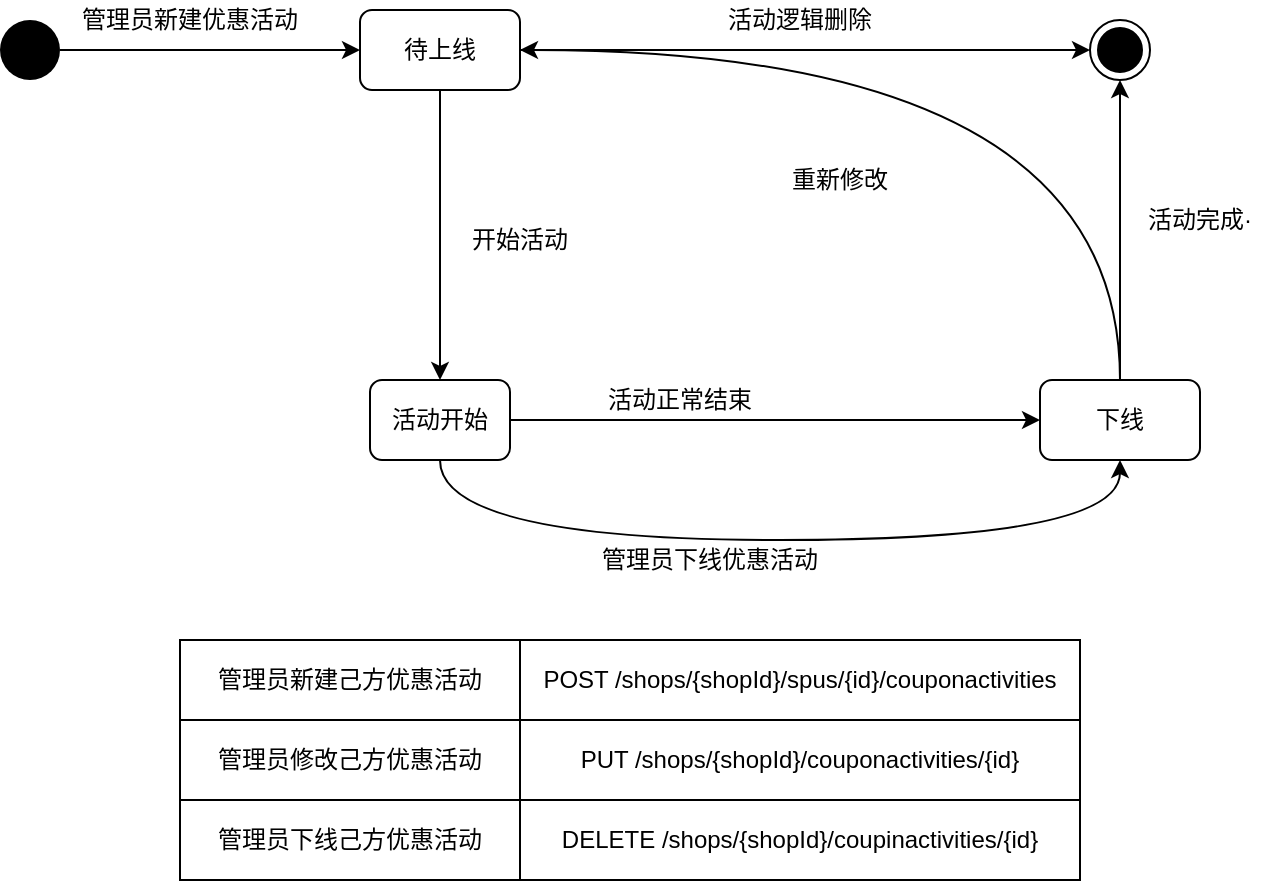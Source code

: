 <mxfile version="13.8.8" type="github">
  <diagram id="4n4P1LQYV9RubtbEyFOB" name="Page-1">
    <mxGraphModel dx="1384" dy="699" grid="1" gridSize="10" guides="1" tooltips="1" connect="1" arrows="1" fold="1" page="1" pageScale="1" pageWidth="827" pageHeight="1169" math="0" shadow="0">
      <root>
        <mxCell id="0" />
        <mxCell id="1" parent="0" />
        <mxCell id="i43renbM4Zd2Fn7u5ZbT-6" style="edgeStyle=orthogonalEdgeStyle;rounded=0;orthogonalLoop=1;jettySize=auto;html=1;exitX=1;exitY=0.5;exitDx=0;exitDy=0;" edge="1" parent="1" source="i43renbM4Zd2Fn7u5ZbT-1" target="i43renbM4Zd2Fn7u5ZbT-2">
          <mxGeometry relative="1" as="geometry" />
        </mxCell>
        <mxCell id="i43renbM4Zd2Fn7u5ZbT-1" value="" style="ellipse;fillColor=#000000;strokeColor=none;" vertex="1" parent="1">
          <mxGeometry x="60" y="230" width="30" height="30" as="geometry" />
        </mxCell>
        <mxCell id="i43renbM4Zd2Fn7u5ZbT-8" style="edgeStyle=orthogonalEdgeStyle;rounded=0;orthogonalLoop=1;jettySize=auto;html=1;exitX=0.5;exitY=1;exitDx=0;exitDy=0;entryX=0.5;entryY=0;entryDx=0;entryDy=0;" edge="1" parent="1" source="i43renbM4Zd2Fn7u5ZbT-2" target="i43renbM4Zd2Fn7u5ZbT-4">
          <mxGeometry relative="1" as="geometry" />
        </mxCell>
        <mxCell id="i43renbM4Zd2Fn7u5ZbT-22" style="edgeStyle=none;rounded=0;orthogonalLoop=1;jettySize=auto;html=1;exitX=1;exitY=0.5;exitDx=0;exitDy=0;entryX=0;entryY=0.5;entryDx=0;entryDy=0;" edge="1" parent="1" source="i43renbM4Zd2Fn7u5ZbT-2" target="i43renbM4Zd2Fn7u5ZbT-17">
          <mxGeometry relative="1" as="geometry" />
        </mxCell>
        <mxCell id="i43renbM4Zd2Fn7u5ZbT-2" value="待上线" style="rounded=1;whiteSpace=wrap;html=1;" vertex="1" parent="1">
          <mxGeometry x="240" y="225" width="80" height="40" as="geometry" />
        </mxCell>
        <mxCell id="i43renbM4Zd2Fn7u5ZbT-11" style="edgeStyle=orthogonalEdgeStyle;rounded=0;orthogonalLoop=1;jettySize=auto;html=1;exitX=1;exitY=0.5;exitDx=0;exitDy=0;" edge="1" parent="1" source="i43renbM4Zd2Fn7u5ZbT-4" target="i43renbM4Zd2Fn7u5ZbT-5">
          <mxGeometry relative="1" as="geometry" />
        </mxCell>
        <mxCell id="i43renbM4Zd2Fn7u5ZbT-18" style="edgeStyle=orthogonalEdgeStyle;curved=1;rounded=0;orthogonalLoop=1;jettySize=auto;html=1;exitX=0.5;exitY=1;exitDx=0;exitDy=0;entryX=0.5;entryY=1;entryDx=0;entryDy=0;" edge="1" parent="1" source="i43renbM4Zd2Fn7u5ZbT-4" target="i43renbM4Zd2Fn7u5ZbT-5">
          <mxGeometry relative="1" as="geometry">
            <Array as="points">
              <mxPoint x="280" y="490" />
              <mxPoint x="620" y="490" />
            </Array>
          </mxGeometry>
        </mxCell>
        <mxCell id="i43renbM4Zd2Fn7u5ZbT-4" value="活动开始" style="rounded=1;whiteSpace=wrap;html=1;" vertex="1" parent="1">
          <mxGeometry x="245" y="410" width="70" height="40" as="geometry" />
        </mxCell>
        <mxCell id="i43renbM4Zd2Fn7u5ZbT-15" style="edgeStyle=orthogonalEdgeStyle;curved=1;rounded=0;orthogonalLoop=1;jettySize=auto;html=1;exitX=0.5;exitY=0;exitDx=0;exitDy=0;entryX=1;entryY=0.5;entryDx=0;entryDy=0;" edge="1" parent="1" source="i43renbM4Zd2Fn7u5ZbT-5" target="i43renbM4Zd2Fn7u5ZbT-2">
          <mxGeometry relative="1" as="geometry" />
        </mxCell>
        <mxCell id="i43renbM4Zd2Fn7u5ZbT-20" style="rounded=0;orthogonalLoop=1;jettySize=auto;html=1;exitX=0.5;exitY=0;exitDx=0;exitDy=0;entryX=0.5;entryY=1;entryDx=0;entryDy=0;" edge="1" parent="1" source="i43renbM4Zd2Fn7u5ZbT-5" target="i43renbM4Zd2Fn7u5ZbT-17">
          <mxGeometry relative="1" as="geometry" />
        </mxCell>
        <mxCell id="i43renbM4Zd2Fn7u5ZbT-5" value="下线" style="rounded=1;whiteSpace=wrap;html=1;" vertex="1" parent="1">
          <mxGeometry x="580" y="410" width="80" height="40" as="geometry" />
        </mxCell>
        <mxCell id="i43renbM4Zd2Fn7u5ZbT-7" value="管理员新建优惠活动" style="text;html=1;strokeColor=none;fillColor=none;align=center;verticalAlign=middle;whiteSpace=wrap;rounded=0;" vertex="1" parent="1">
          <mxGeometry x="100" y="220" width="110" height="20" as="geometry" />
        </mxCell>
        <mxCell id="i43renbM4Zd2Fn7u5ZbT-9" value="开始活动" style="text;html=1;strokeColor=none;fillColor=none;align=center;verticalAlign=middle;whiteSpace=wrap;rounded=0;" vertex="1" parent="1">
          <mxGeometry x="290" y="330" width="60" height="20" as="geometry" />
        </mxCell>
        <mxCell id="i43renbM4Zd2Fn7u5ZbT-12" value="活动正常结束" style="text;html=1;strokeColor=none;fillColor=none;align=center;verticalAlign=middle;whiteSpace=wrap;rounded=0;" vertex="1" parent="1">
          <mxGeometry x="340" y="410" width="120" height="20" as="geometry" />
        </mxCell>
        <mxCell id="i43renbM4Zd2Fn7u5ZbT-14" value="管理员下线优惠活动" style="text;html=1;strokeColor=none;fillColor=none;align=center;verticalAlign=middle;whiteSpace=wrap;rounded=0;" vertex="1" parent="1">
          <mxGeometry x="360" y="490" width="110" height="20" as="geometry" />
        </mxCell>
        <mxCell id="i43renbM4Zd2Fn7u5ZbT-16" value="重新修改" style="text;html=1;strokeColor=none;fillColor=none;align=center;verticalAlign=middle;whiteSpace=wrap;rounded=0;" vertex="1" parent="1">
          <mxGeometry x="450" y="300" width="60" height="20" as="geometry" />
        </mxCell>
        <mxCell id="i43renbM4Zd2Fn7u5ZbT-17" value="" style="ellipse;html=1;shape=endState;fillColor=#000000;strokeColor=#000000;" vertex="1" parent="1">
          <mxGeometry x="605" y="230" width="30" height="30" as="geometry" />
        </mxCell>
        <mxCell id="i43renbM4Zd2Fn7u5ZbT-21" value="活动完成·" style="text;html=1;strokeColor=none;fillColor=none;align=center;verticalAlign=middle;whiteSpace=wrap;rounded=0;" vertex="1" parent="1">
          <mxGeometry x="630" y="320" width="60" height="20" as="geometry" />
        </mxCell>
        <mxCell id="i43renbM4Zd2Fn7u5ZbT-23" value="活动逻辑删除" style="text;html=1;strokeColor=none;fillColor=none;align=center;verticalAlign=middle;whiteSpace=wrap;rounded=0;" vertex="1" parent="1">
          <mxGeometry x="410" y="220" width="100" height="20" as="geometry" />
        </mxCell>
        <mxCell id="i43renbM4Zd2Fn7u5ZbT-24" value="" style="shape=table;html=1;whiteSpace=wrap;startSize=0;container=1;collapsible=0;childLayout=tableLayout;" vertex="1" parent="1">
          <mxGeometry x="150" y="540" width="450" height="120" as="geometry" />
        </mxCell>
        <mxCell id="i43renbM4Zd2Fn7u5ZbT-25" value="" style="shape=partialRectangle;html=1;whiteSpace=wrap;collapsible=0;dropTarget=0;pointerEvents=0;fillColor=none;top=0;left=0;bottom=0;right=0;points=[[0,0.5],[1,0.5]];portConstraint=eastwest;" vertex="1" parent="i43renbM4Zd2Fn7u5ZbT-24">
          <mxGeometry width="450" height="40" as="geometry" />
        </mxCell>
        <mxCell id="i43renbM4Zd2Fn7u5ZbT-26" value="管理员新建己方优惠活动" style="shape=partialRectangle;html=1;whiteSpace=wrap;connectable=0;overflow=hidden;fillColor=none;top=0;left=0;bottom=0;right=0;" vertex="1" parent="i43renbM4Zd2Fn7u5ZbT-25">
          <mxGeometry width="170" height="40" as="geometry" />
        </mxCell>
        <mxCell id="i43renbM4Zd2Fn7u5ZbT-27" value="POST /shops/{shopId}/spus/{id}/couponactivities" style="shape=partialRectangle;html=1;whiteSpace=wrap;connectable=0;overflow=hidden;fillColor=none;top=0;left=0;bottom=0;right=0;" vertex="1" parent="i43renbM4Zd2Fn7u5ZbT-25">
          <mxGeometry x="170" width="280" height="40" as="geometry" />
        </mxCell>
        <mxCell id="i43renbM4Zd2Fn7u5ZbT-28" value="" style="shape=partialRectangle;html=1;whiteSpace=wrap;collapsible=0;dropTarget=0;pointerEvents=0;fillColor=none;top=0;left=0;bottom=0;right=0;points=[[0,0.5],[1,0.5]];portConstraint=eastwest;" vertex="1" parent="i43renbM4Zd2Fn7u5ZbT-24">
          <mxGeometry y="40" width="450" height="40" as="geometry" />
        </mxCell>
        <mxCell id="i43renbM4Zd2Fn7u5ZbT-29" value="管理员修改己方优惠活动" style="shape=partialRectangle;html=1;whiteSpace=wrap;connectable=0;overflow=hidden;fillColor=none;top=0;left=0;bottom=0;right=0;" vertex="1" parent="i43renbM4Zd2Fn7u5ZbT-28">
          <mxGeometry width="170" height="40" as="geometry" />
        </mxCell>
        <mxCell id="i43renbM4Zd2Fn7u5ZbT-30" value="PUT /shops/{shopId}/couponactivities/{id}" style="shape=partialRectangle;html=1;whiteSpace=wrap;connectable=0;overflow=hidden;fillColor=none;top=0;left=0;bottom=0;right=0;" vertex="1" parent="i43renbM4Zd2Fn7u5ZbT-28">
          <mxGeometry x="170" width="280" height="40" as="geometry" />
        </mxCell>
        <mxCell id="i43renbM4Zd2Fn7u5ZbT-31" value="" style="shape=partialRectangle;html=1;whiteSpace=wrap;collapsible=0;dropTarget=0;pointerEvents=0;fillColor=none;top=0;left=0;bottom=0;right=0;points=[[0,0.5],[1,0.5]];portConstraint=eastwest;" vertex="1" parent="i43renbM4Zd2Fn7u5ZbT-24">
          <mxGeometry y="80" width="450" height="40" as="geometry" />
        </mxCell>
        <mxCell id="i43renbM4Zd2Fn7u5ZbT-32" value="管理员下线己方优惠活动" style="shape=partialRectangle;html=1;whiteSpace=wrap;connectable=0;overflow=hidden;fillColor=none;top=0;left=0;bottom=0;right=0;" vertex="1" parent="i43renbM4Zd2Fn7u5ZbT-31">
          <mxGeometry width="170" height="40" as="geometry" />
        </mxCell>
        <mxCell id="i43renbM4Zd2Fn7u5ZbT-33" value="DELETE /shops/{shopId}/coupinactivities/{id}" style="shape=partialRectangle;html=1;whiteSpace=wrap;connectable=0;overflow=hidden;fillColor=none;top=0;left=0;bottom=0;right=0;" vertex="1" parent="i43renbM4Zd2Fn7u5ZbT-31">
          <mxGeometry x="170" width="280" height="40" as="geometry" />
        </mxCell>
      </root>
    </mxGraphModel>
  </diagram>
</mxfile>
